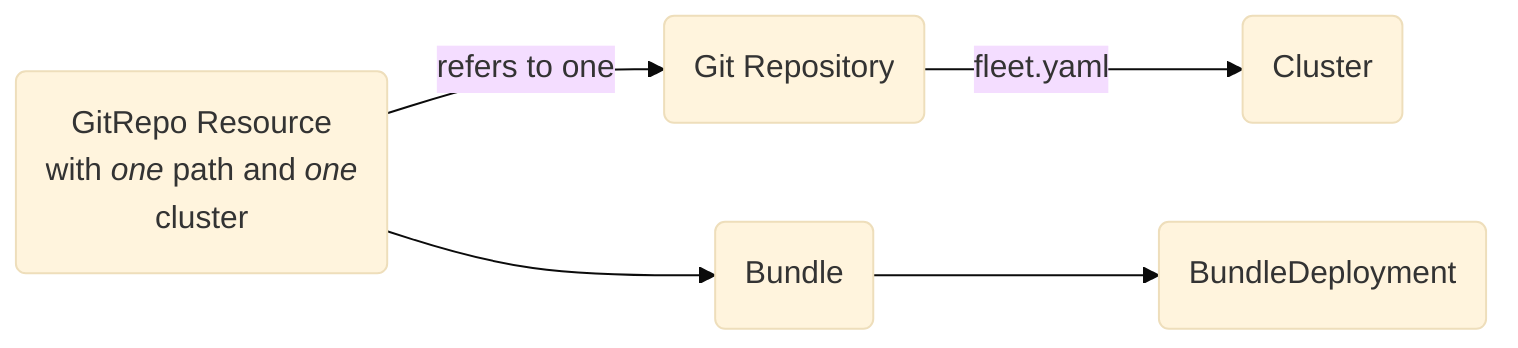 %%{
    init: {
        "theme": "base"
    }
}%%

flowchart LR
    GR("`GitRepo Resource
    with *one* path and *one*
    cluster`")
    C(Cluster)
    RGR(Git Repository)
    GR -->|refers to one| RGR
    GR --> B(Bundle)
    B --> BD1(BundleDeployment)
    RGR --> |fleet.yaml| C